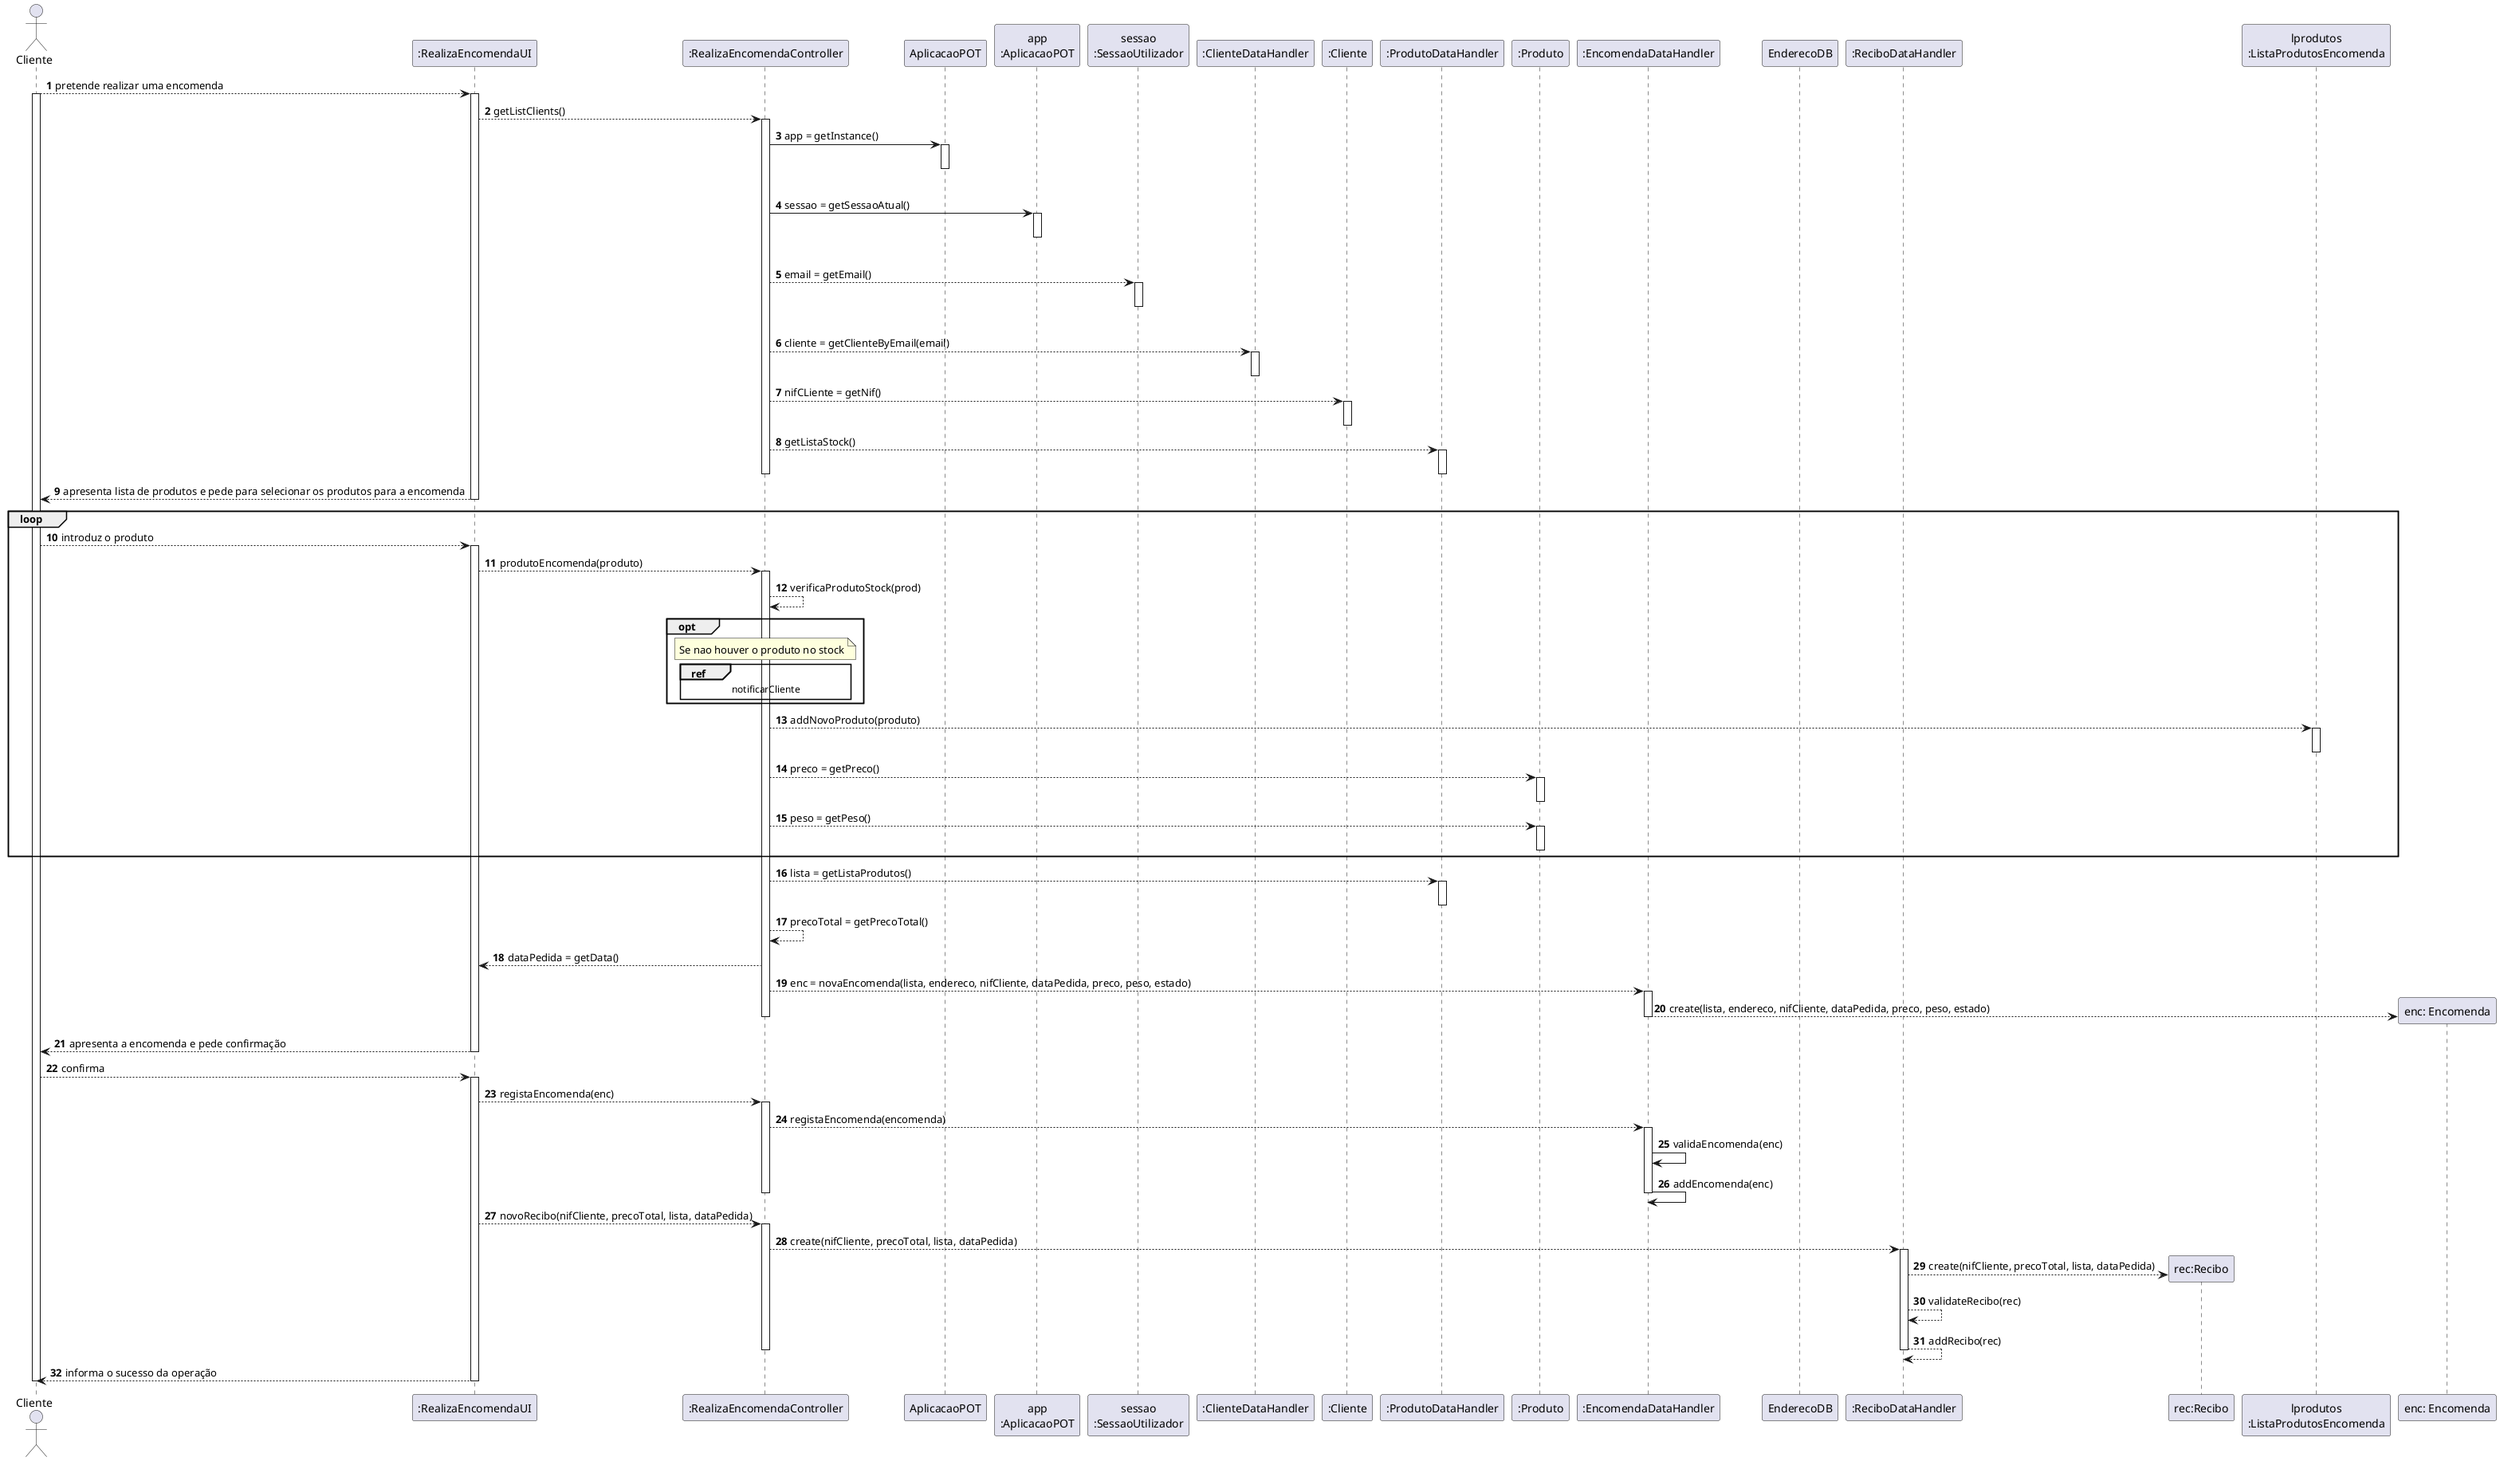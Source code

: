 @startuml
autonumber
'hide footbox
actor "Cliente" as CLI

participant ":RealizaEncomendaUI" as UI
participant ":RealizaEncomendaController" as CTRL
participant "AplicacaoPOT" as _APP
participant "app\n:AplicacaoPOT" as APP
participant "sessao\n:SessaoUtilizador" as SESSAO
participant ":ClienteDataHandler" as DH
participant ":Cliente" as CLIEN
participant ":ProdutoDataHandler" as PDH
participant ":Produto" as PRO
participant ":EncomendaDataHandler" as EDH
participant "EnderecoDB" as END
participant ":ReciboDataHandler" as RDH
participant "rec:Recibo" as REC
participant "lprodutos\n:ListaProdutosEncomenda" as LPROD
participant "enc: Encomenda" as ENC


CLI --> UI : pretende realizar uma encomenda
activate CLI
activate UI

UI --> CTRL : getListClients()
activate CTRL

CTRL -> _APP: app = getInstance()
activate _APP
|||
deactivate _APP

CTRL -> APP: sessao = getSessaoAtual()
activate APP
|||
deactivate APP

CTRL --> SESSAO : email = getEmail()
activate SESSAO
|||
deactivate SESSAO


CTRL --> DH : cliente = getClienteByEmail(email)
activate DH
deactivate DH

CTRL --> CLIEN : nifCLiente = getNif()
activate CLIEN
deactivate CLIEN

deactivate DH
CTRL --> PDH : getListaStock()
activate PDH
deactivate PDH

deactivate DH
deactivate CTRL

UI --> CLI : apresenta lista de produtos e pede para selecionar os produtos para a encomenda
deactivate UI


LOOP
CLI --> UI : introduz o produto
activate UI

UI --> CTRL : produtoEncomenda(produto)
activate CTRL

CTRL --> CTRL : verificaProdutoStock(prod)

OPT
note  over CTRL : Se nao houver o produto no stock

ref over CTRL : notificarCliente

END OPT


CTRL --> LPROD : addNovoProduto(produto)
activate LPROD

deactivate PDH
deactivate LPROD

CTRL --> PRO : preco = getPreco()
activate PRO
deactivate PRO

CTRL --> PRO : peso = getPeso()
activate PRO
deactivate PRO

END LOOP

CTRL --> PDH : lista = getListaProdutos()
activate PDH
deactivate PDH

CTRL --> CTRL : precoTotal = getPrecoTotal()

CTRL --> UI : dataPedida = getData()

CTRL --> EDH : enc = novaEncomenda(lista, endereco, nifCliente, dataPedida, preco, peso, estado)
activate EDH

EDH --> ENC ** : create(lista, endereco, nifCliente, dataPedida, preco, peso, estado)
deactivate EDH

deactivate CTRL

UI --> CLI : apresenta a encomenda e pede confirmação
deactivate UI

CLI --> UI : confirma
activate UI

UI --> CTRL : registaEncomenda(enc)
activate CTRL

CTRL --> EDH : registaEncomenda(encomenda)
activate EDH
EDH -> EDH : validaEncomenda(enc)
EDH -> EDH: addEncomenda(enc)
deactivate EDH

deactivate CTRL

UI --> CTRL : novoRecibo(nifCliente, precoTotal, lista, dataPedida)
activate CTRL

CTRL --> RDH : create(nifCliente, precoTotal, lista, dataPedida)
activate RDH

RDH --> REC ** : create(nifCliente, precoTotal, lista, dataPedida)

RDH --> RDH : validateRecibo(rec)

RDH --> RDH : addRecibo(rec)
deactivate RDH

deactivate CTRL

UI --> CLI : informa o sucesso da operação
deactivate UI
deactivate CLI

@enduml